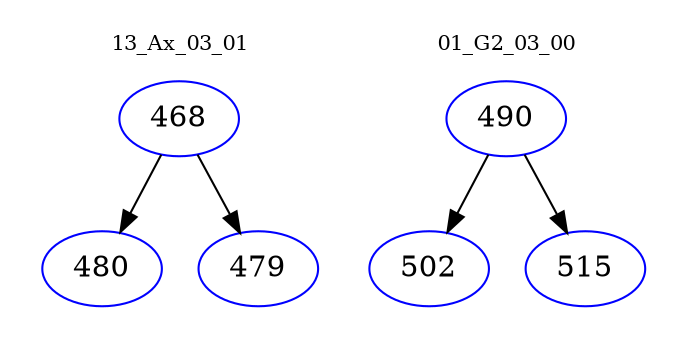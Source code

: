 digraph{
subgraph cluster_0 {
color = white
label = "13_Ax_03_01";
fontsize=10;
T0_468 [label="468", color="blue"]
T0_468 -> T0_480 [color="black"]
T0_480 [label="480", color="blue"]
T0_468 -> T0_479 [color="black"]
T0_479 [label="479", color="blue"]
}
subgraph cluster_1 {
color = white
label = "01_G2_03_00";
fontsize=10;
T1_490 [label="490", color="blue"]
T1_490 -> T1_502 [color="black"]
T1_502 [label="502", color="blue"]
T1_490 -> T1_515 [color="black"]
T1_515 [label="515", color="blue"]
}
}
